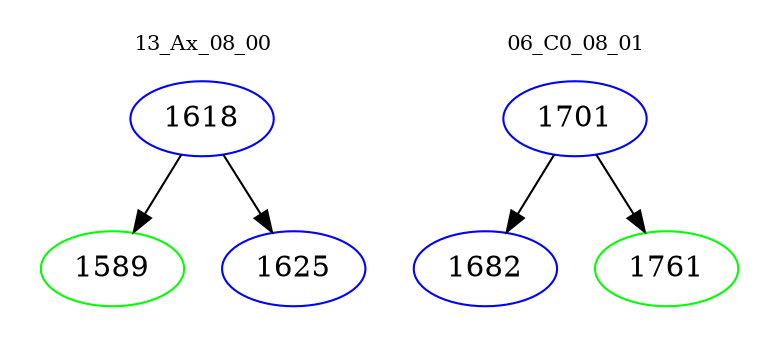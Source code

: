 digraph{
subgraph cluster_0 {
color = white
label = "13_Ax_08_00";
fontsize=10;
T0_1618 [label="1618", color="blue"]
T0_1618 -> T0_1589 [color="black"]
T0_1589 [label="1589", color="green"]
T0_1618 -> T0_1625 [color="black"]
T0_1625 [label="1625", color="blue"]
}
subgraph cluster_1 {
color = white
label = "06_C0_08_01";
fontsize=10;
T1_1701 [label="1701", color="blue"]
T1_1701 -> T1_1682 [color="black"]
T1_1682 [label="1682", color="blue"]
T1_1701 -> T1_1761 [color="black"]
T1_1761 [label="1761", color="green"]
}
}
